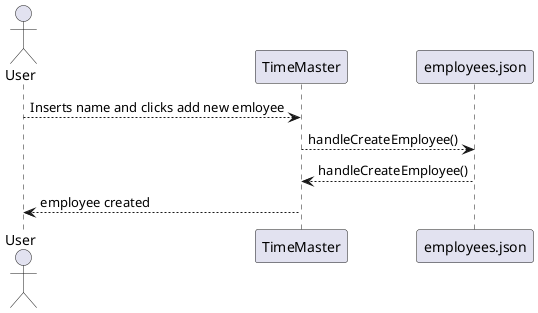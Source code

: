 @startuml Time Master

actor User

User --> TimeMaster : Inserts name and clicks add new emloyee
TimeMaster --> employees.json: handleCreateEmployee()
employees.json --> TimeMaster : handleCreateEmployee()
TimeMaster --> User : employee created

@enduml